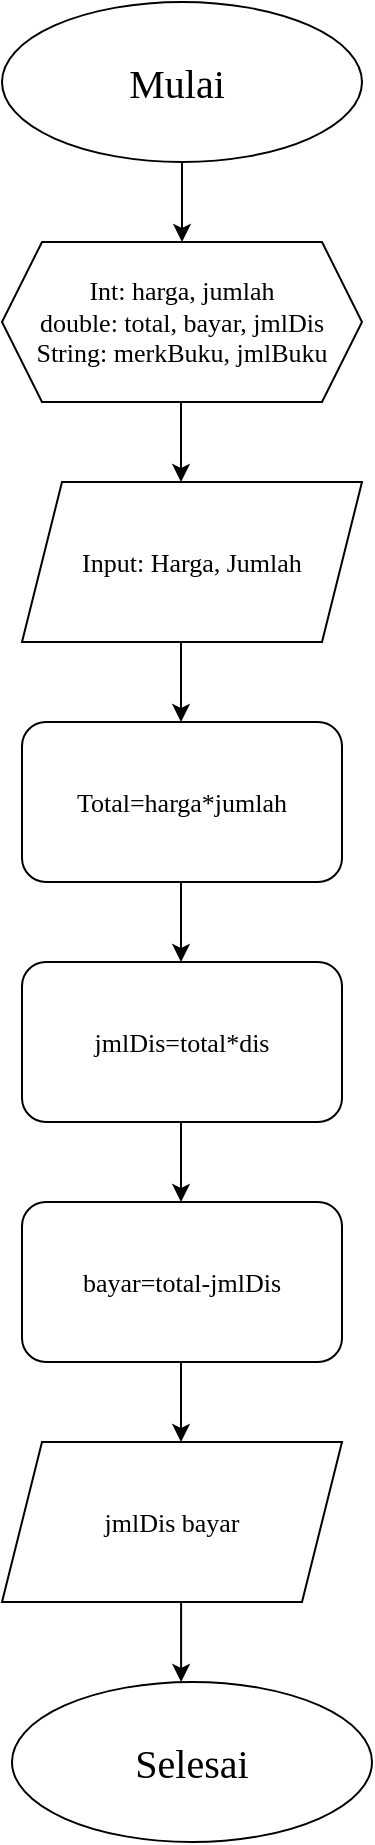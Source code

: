 <mxfile>
    <diagram id="VS5Z---5fs9c671cDMPu" name="Page-1">
        <mxGraphModel dx="768" dy="623" grid="1" gridSize="10" guides="1" tooltips="1" connect="1" arrows="1" fold="1" page="1" pageScale="1" pageWidth="850" pageHeight="1100" math="0" shadow="0">
            <root>
                <mxCell id="0"/>
                <mxCell id="1" parent="0"/>
                <mxCell id="2" value="&lt;font style=&quot;font-size: 20px;&quot; face=&quot;Times New Roman&quot;&gt;Mulai&amp;nbsp;&lt;/font&gt;" style="ellipse;whiteSpace=wrap;html=1;" vertex="1" parent="1">
                    <mxGeometry x="190" y="80" width="180" height="80" as="geometry"/>
                </mxCell>
                <mxCell id="3" value="" style="endArrow=classic;html=1;" edge="1" parent="1">
                    <mxGeometry width="50" height="50" relative="1" as="geometry">
                        <mxPoint x="280" y="160" as="sourcePoint"/>
                        <mxPoint x="280" y="200" as="targetPoint"/>
                    </mxGeometry>
                </mxCell>
                <mxCell id="4" value="&lt;font face=&quot;Times New Roman&quot;&gt;&lt;span style=&quot;font-size: 13px;&quot;&gt;Int: harga, jumlah&lt;br&gt;double: total, bayar, jmlDis&lt;br&gt;String: merkBuku, jmlBuku&lt;br&gt;&lt;/span&gt;&lt;/font&gt;" style="shape=hexagon;perimeter=hexagonPerimeter2;whiteSpace=wrap;html=1;fixedSize=1;" vertex="1" parent="1">
                    <mxGeometry x="190" y="200" width="180" height="80" as="geometry"/>
                </mxCell>
                <mxCell id="5" value="&lt;font face=&quot;Times New Roman&quot;&gt;&lt;span style=&quot;font-size: 13px;&quot;&gt;Input: Harga, Jumlah&lt;/span&gt;&lt;/font&gt;" style="shape=parallelogram;perimeter=parallelogramPerimeter;whiteSpace=wrap;html=1;fixedSize=1;" vertex="1" parent="1">
                    <mxGeometry x="200" y="320" width="170" height="80" as="geometry"/>
                </mxCell>
                <mxCell id="7" value="" style="endArrow=classic;html=1;" edge="1" parent="1">
                    <mxGeometry width="50" height="50" relative="1" as="geometry">
                        <mxPoint x="279.5" y="280" as="sourcePoint"/>
                        <mxPoint x="279.5" y="320" as="targetPoint"/>
                    </mxGeometry>
                </mxCell>
                <mxCell id="8" value="&lt;font face=&quot;Times New Roman&quot;&gt;&lt;span style=&quot;font-size: 13px;&quot;&gt;Total=harga*jumlah&lt;/span&gt;&lt;/font&gt;" style="rounded=1;whiteSpace=wrap;html=1;" vertex="1" parent="1">
                    <mxGeometry x="200" y="440" width="160" height="80" as="geometry"/>
                </mxCell>
                <mxCell id="9" value="" style="endArrow=classic;html=1;" edge="1" parent="1">
                    <mxGeometry width="50" height="50" relative="1" as="geometry">
                        <mxPoint x="279.5" y="400" as="sourcePoint"/>
                        <mxPoint x="279.5" y="440" as="targetPoint"/>
                    </mxGeometry>
                </mxCell>
                <mxCell id="10" value="" style="endArrow=classic;html=1;" edge="1" parent="1">
                    <mxGeometry width="50" height="50" relative="1" as="geometry">
                        <mxPoint x="279.5" y="520" as="sourcePoint"/>
                        <mxPoint x="279.5" y="560" as="targetPoint"/>
                    </mxGeometry>
                </mxCell>
                <mxCell id="12" value="&lt;font face=&quot;Times New Roman&quot;&gt;&lt;span style=&quot;font-size: 13px;&quot;&gt;jmlDis=total*dis&lt;/span&gt;&lt;/font&gt;" style="rounded=1;whiteSpace=wrap;html=1;" vertex="1" parent="1">
                    <mxGeometry x="200" y="560" width="160" height="80" as="geometry"/>
                </mxCell>
                <mxCell id="13" value="&lt;font face=&quot;Times New Roman&quot;&gt;&lt;span style=&quot;font-size: 13px;&quot;&gt;bayar=total-jmlDis&lt;/span&gt;&lt;/font&gt;" style="rounded=1;whiteSpace=wrap;html=1;" vertex="1" parent="1">
                    <mxGeometry x="200" y="680" width="160" height="80" as="geometry"/>
                </mxCell>
                <mxCell id="14" value="" style="endArrow=classic;html=1;" edge="1" parent="1">
                    <mxGeometry width="50" height="50" relative="1" as="geometry">
                        <mxPoint x="279.5" y="640" as="sourcePoint"/>
                        <mxPoint x="279.5" y="680" as="targetPoint"/>
                    </mxGeometry>
                </mxCell>
                <mxCell id="15" value="&lt;font style=&quot;font-size: 13px;&quot; face=&quot;Times New Roman&quot;&gt;jmlDis bayar&lt;/font&gt;" style="shape=parallelogram;perimeter=parallelogramPerimeter;whiteSpace=wrap;html=1;fixedSize=1;" vertex="1" parent="1">
                    <mxGeometry x="190" y="800" width="170" height="80" as="geometry"/>
                </mxCell>
                <mxCell id="16" value="" style="endArrow=classic;html=1;" edge="1" parent="1">
                    <mxGeometry width="50" height="50" relative="1" as="geometry">
                        <mxPoint x="279.5" y="760" as="sourcePoint"/>
                        <mxPoint x="279.5" y="800" as="targetPoint"/>
                    </mxGeometry>
                </mxCell>
                <mxCell id="17" value="&lt;font style=&quot;font-size: 20px;&quot; face=&quot;Times New Roman&quot;&gt;Selesai&lt;br&gt;&lt;/font&gt;" style="ellipse;whiteSpace=wrap;html=1;" vertex="1" parent="1">
                    <mxGeometry x="195" y="920" width="180" height="80" as="geometry"/>
                </mxCell>
                <mxCell id="18" value="" style="endArrow=classic;html=1;" edge="1" parent="1">
                    <mxGeometry width="50" height="50" relative="1" as="geometry">
                        <mxPoint x="279.55" y="880" as="sourcePoint"/>
                        <mxPoint x="279.55" y="920" as="targetPoint"/>
                    </mxGeometry>
                </mxCell>
            </root>
        </mxGraphModel>
    </diagram>
</mxfile>